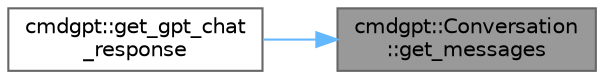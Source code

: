 digraph "cmdgpt::Conversation::get_messages"
{
 // LATEX_PDF_SIZE
  bgcolor="transparent";
  edge [fontname=Helvetica,fontsize=10,labelfontname=Helvetica,labelfontsize=10];
  node [fontname=Helvetica,fontsize=10,shape=box,height=0.2,width=0.4];
  rankdir="RL";
  Node1 [id="Node000001",label="cmdgpt::Conversation\l::get_messages",height=0.2,width=0.4,color="gray40", fillcolor="grey60", style="filled", fontcolor="black",tooltip="Get all messages in the conversation."];
  Node1 -> Node2 [id="edge1_Node000001_Node000002",dir="back",color="steelblue1",style="solid",tooltip=" "];
  Node2 [id="Node000002",label="cmdgpt::get_gpt_chat\l_response",height=0.2,width=0.4,color="grey40", fillcolor="white", style="filled",URL="$d0/d05/namespacecmdgpt.html#afcc71e70bfea7ed640705a027ca741e4",tooltip="Sends a chat completion request with conversation history."];
}
